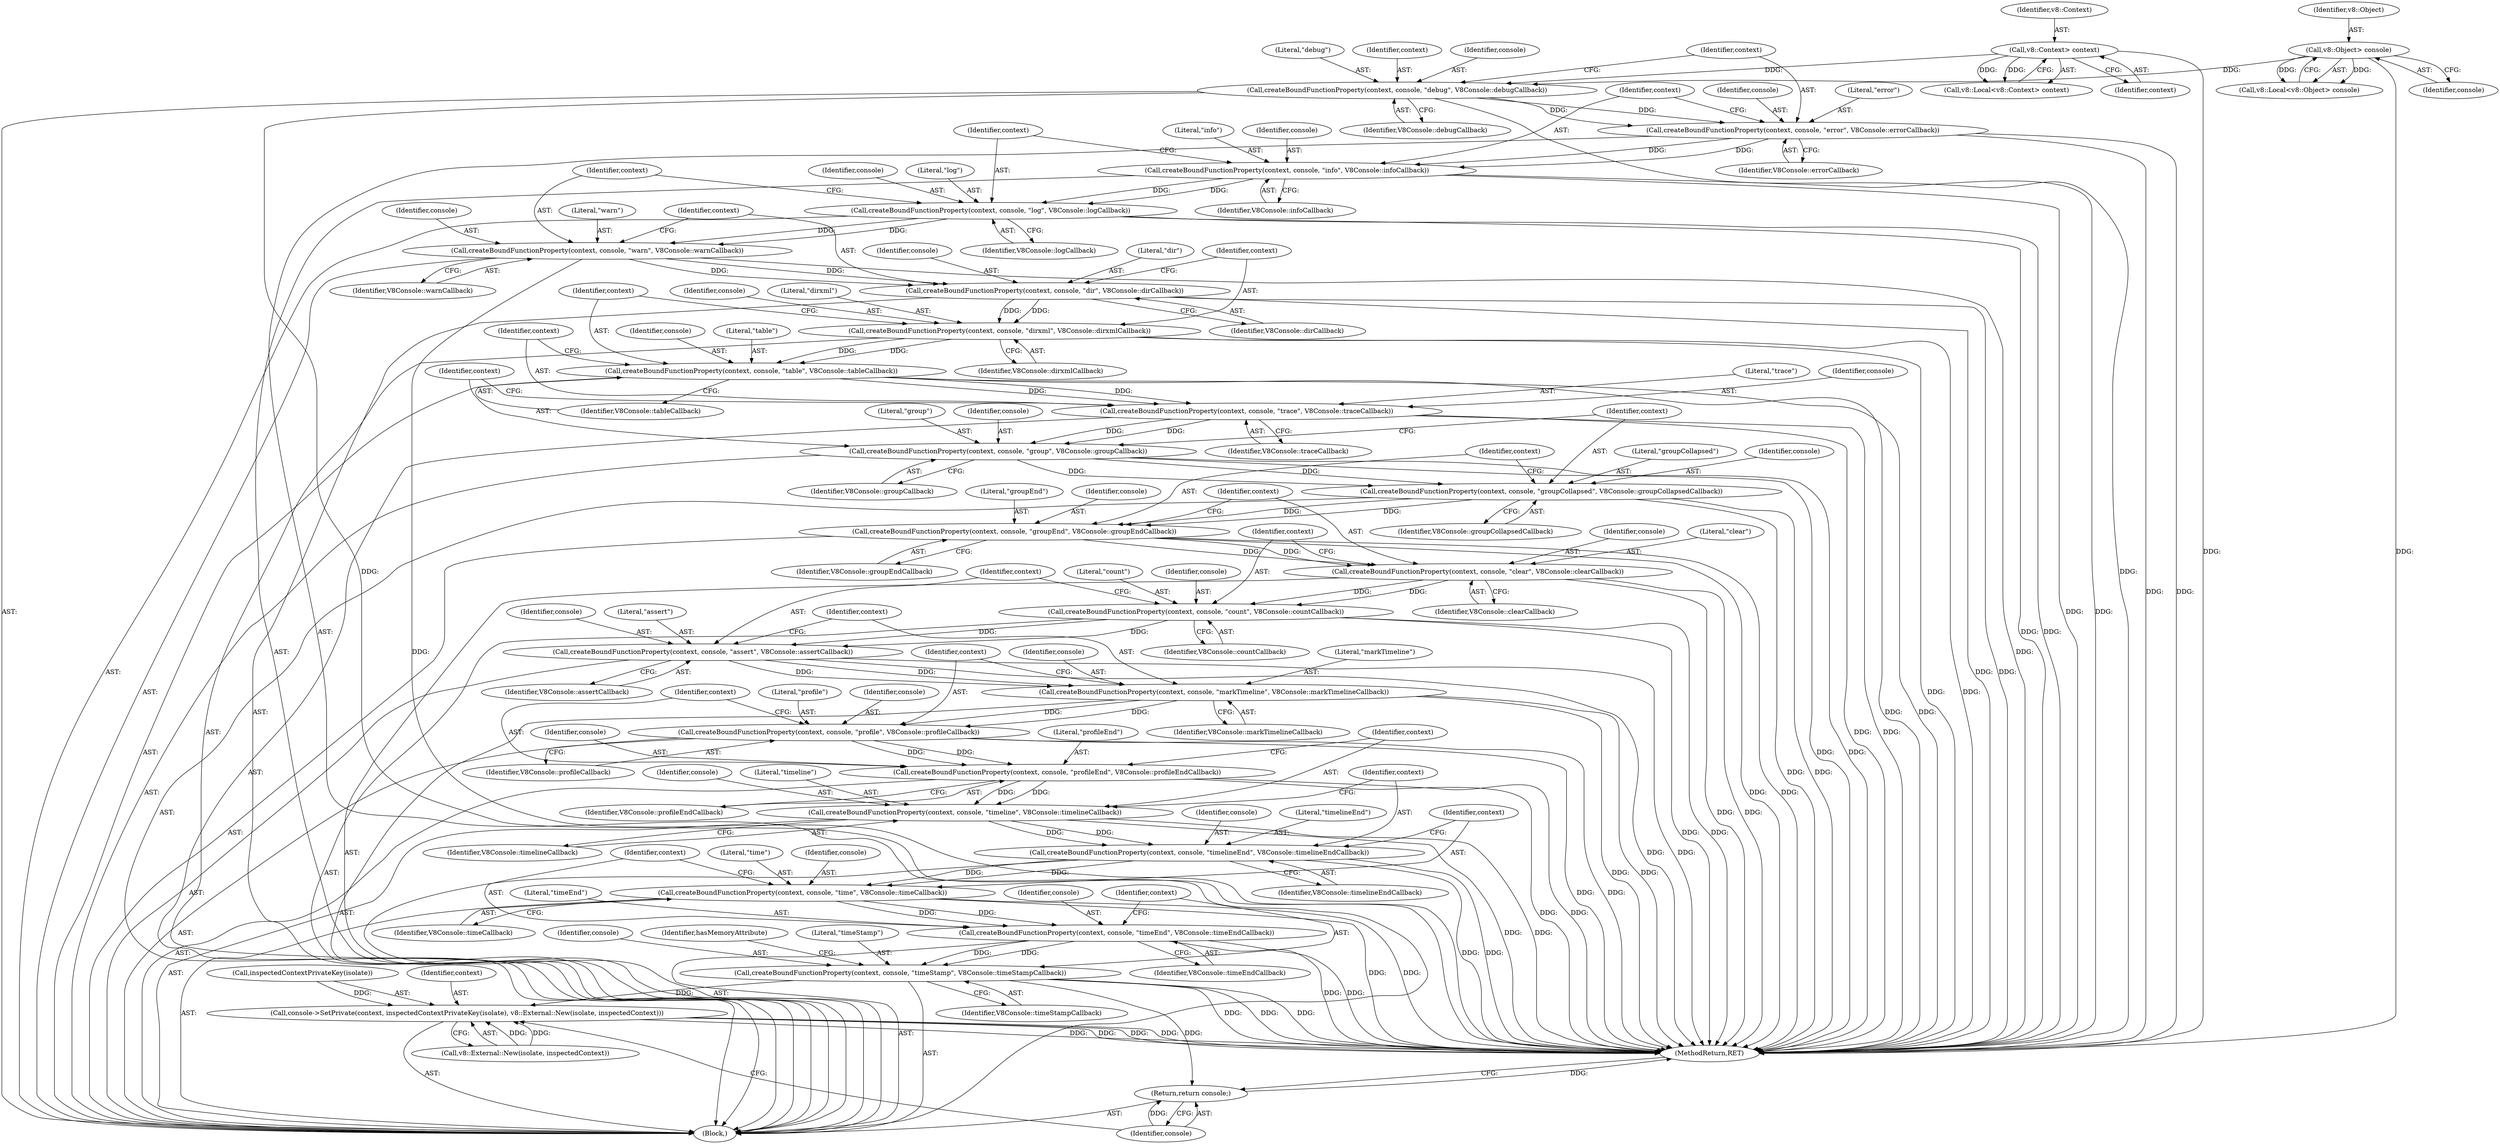 digraph "0_Chrome_93bc623489bdcfc7e9127614fcfb3258edf3f0f9_0@API" {
"1000212" [label="(Call,createBoundFunctionProperty(context, console, \"profile\", V8Console::profileCallback))"];
"1000207" [label="(Call,createBoundFunctionProperty(context, console, \"markTimeline\", V8Console::markTimelineCallback))"];
"1000202" [label="(Call,createBoundFunctionProperty(context, console, \"assert\", V8Console::assertCallback))"];
"1000197" [label="(Call,createBoundFunctionProperty(context, console, \"count\", V8Console::countCallback))"];
"1000192" [label="(Call,createBoundFunctionProperty(context, console, \"clear\", V8Console::clearCallback))"];
"1000187" [label="(Call,createBoundFunctionProperty(context, console, \"groupEnd\", V8Console::groupEndCallback))"];
"1000182" [label="(Call,createBoundFunctionProperty(context, console, \"groupCollapsed\", V8Console::groupCollapsedCallback))"];
"1000177" [label="(Call,createBoundFunctionProperty(context, console, \"group\", V8Console::groupCallback))"];
"1000172" [label="(Call,createBoundFunctionProperty(context, console, \"trace\", V8Console::traceCallback))"];
"1000167" [label="(Call,createBoundFunctionProperty(context, console, \"table\", V8Console::tableCallback))"];
"1000162" [label="(Call,createBoundFunctionProperty(context, console, \"dirxml\", V8Console::dirxmlCallback))"];
"1000157" [label="(Call,createBoundFunctionProperty(context, console, \"dir\", V8Console::dirCallback))"];
"1000152" [label="(Call,createBoundFunctionProperty(context, console, \"warn\", V8Console::warnCallback))"];
"1000147" [label="(Call,createBoundFunctionProperty(context, console, \"log\", V8Console::logCallback))"];
"1000142" [label="(Call,createBoundFunctionProperty(context, console, \"info\", V8Console::infoCallback))"];
"1000137" [label="(Call,createBoundFunctionProperty(context, console, \"error\", V8Console::errorCallback))"];
"1000132" [label="(Call,createBoundFunctionProperty(context, console, \"debug\", V8Console::debugCallback))"];
"1000107" [label="(Call,v8::Context> context)"];
"1000120" [label="(Call,v8::Object> console)"];
"1000217" [label="(Call,createBoundFunctionProperty(context, console, \"profileEnd\", V8Console::profileEndCallback))"];
"1000222" [label="(Call,createBoundFunctionProperty(context, console, \"timeline\", V8Console::timelineCallback))"];
"1000227" [label="(Call,createBoundFunctionProperty(context, console, \"timelineEnd\", V8Console::timelineEndCallback))"];
"1000232" [label="(Call,createBoundFunctionProperty(context, console, \"time\", V8Console::timeCallback))"];
"1000237" [label="(Call,createBoundFunctionProperty(context, console, \"timeEnd\", V8Console::timeEndCallback))"];
"1000242" [label="(Call,createBoundFunctionProperty(context, console, \"timeStamp\", V8Console::timeStampCallback))"];
"1000249" [label="(Call,console->SetPrivate(context, inspectedContextPrivateKey(isolate), v8::External::New(isolate, inspectedContext)))"];
"1000256" [label="(Return,return console;)"];
"1000249" [label="(Call,console->SetPrivate(context, inspectedContextPrivateKey(isolate), v8::External::New(isolate, inspectedContext)))"];
"1000146" [label="(Identifier,V8Console::infoCallback)"];
"1000145" [label="(Literal,\"info\")"];
"1000242" [label="(Call,createBoundFunctionProperty(context, console, \"timeStamp\", V8Console::timeStampCallback))"];
"1000193" [label="(Identifier,context)"];
"1000186" [label="(Identifier,V8Console::groupCollapsedCallback)"];
"1000183" [label="(Identifier,context)"];
"1000170" [label="(Literal,\"table\")"];
"1000258" [label="(MethodReturn,RET)"];
"1000234" [label="(Identifier,console)"];
"1000150" [label="(Literal,\"log\")"];
"1000163" [label="(Identifier,context)"];
"1000166" [label="(Identifier,V8Console::dirxmlCallback)"];
"1000181" [label="(Identifier,V8Console::groupCallback)"];
"1000134" [label="(Identifier,console)"];
"1000190" [label="(Literal,\"groupEnd\")"];
"1000194" [label="(Identifier,console)"];
"1000159" [label="(Identifier,console)"];
"1000225" [label="(Literal,\"timeline\")"];
"1000188" [label="(Identifier,context)"];
"1000158" [label="(Identifier,context)"];
"1000213" [label="(Identifier,context)"];
"1000120" [label="(Call,v8::Object> console)"];
"1000215" [label="(Literal,\"profile\")"];
"1000207" [label="(Call,createBoundFunctionProperty(context, console, \"markTimeline\", V8Console::markTimelineCallback))"];
"1000179" [label="(Identifier,console)"];
"1000251" [label="(Call,inspectedContextPrivateKey(isolate))"];
"1000205" [label="(Literal,\"assert\")"];
"1000202" [label="(Call,createBoundFunctionProperty(context, console, \"assert\", V8Console::assertCallback))"];
"1000201" [label="(Identifier,V8Console::countCallback)"];
"1000154" [label="(Identifier,console)"];
"1000139" [label="(Identifier,console)"];
"1000133" [label="(Identifier,context)"];
"1000121" [label="(Identifier,v8::Object)"];
"1000256" [label="(Return,return console;)"];
"1000219" [label="(Identifier,console)"];
"1000192" [label="(Call,createBoundFunctionProperty(context, console, \"clear\", V8Console::clearCallback))"];
"1000240" [label="(Literal,\"timeEnd\")"];
"1000212" [label="(Call,createBoundFunctionProperty(context, console, \"profile\", V8Console::profileCallback))"];
"1000189" [label="(Identifier,console)"];
"1000222" [label="(Call,createBoundFunctionProperty(context, console, \"timeline\", V8Console::timelineCallback))"];
"1000237" [label="(Call,createBoundFunctionProperty(context, console, \"timeEnd\", V8Console::timeEndCallback))"];
"1000206" [label="(Identifier,V8Console::assertCallback)"];
"1000175" [label="(Literal,\"trace\")"];
"1000164" [label="(Identifier,console)"];
"1000168" [label="(Identifier,context)"];
"1000245" [label="(Literal,\"timeStamp\")"];
"1000226" [label="(Identifier,V8Console::timelineCallback)"];
"1000147" [label="(Call,createBoundFunctionProperty(context, console, \"log\", V8Console::logCallback))"];
"1000230" [label="(Literal,\"timelineEnd\")"];
"1000253" [label="(Call,v8::External::New(isolate, inspectedContext))"];
"1000138" [label="(Identifier,context)"];
"1000108" [label="(Identifier,v8::Context)"];
"1000196" [label="(Identifier,V8Console::clearCallback)"];
"1000229" [label="(Identifier,console)"];
"1000157" [label="(Call,createBoundFunctionProperty(context, console, \"dir\", V8Console::dirCallback))"];
"1000109" [label="(Identifier,context)"];
"1000223" [label="(Identifier,context)"];
"1000211" [label="(Identifier,V8Console::markTimelineCallback)"];
"1000153" [label="(Identifier,context)"];
"1000173" [label="(Identifier,context)"];
"1000156" [label="(Identifier,V8Console::warnCallback)"];
"1000107" [label="(Call,v8::Context> context)"];
"1000210" [label="(Literal,\"markTimeline\")"];
"1000182" [label="(Call,createBoundFunctionProperty(context, console, \"groupCollapsed\", V8Console::groupCollapsedCallback))"];
"1000187" [label="(Call,createBoundFunctionProperty(context, console, \"groupEnd\", V8Console::groupEndCallback))"];
"1000105" [label="(Call,v8::Local<v8::Context> context)"];
"1000172" [label="(Call,createBoundFunctionProperty(context, console, \"trace\", V8Console::traceCallback))"];
"1000241" [label="(Identifier,V8Console::timeEndCallback)"];
"1000185" [label="(Literal,\"groupCollapsed\")"];
"1000165" [label="(Literal,\"dirxml\")"];
"1000140" [label="(Literal,\"error\")"];
"1000209" [label="(Identifier,console)"];
"1000232" [label="(Call,createBoundFunctionProperty(context, console, \"time\", V8Console::timeCallback))"];
"1000235" [label="(Literal,\"time\")"];
"1000161" [label="(Identifier,V8Console::dirCallback)"];
"1000257" [label="(Identifier,console)"];
"1000236" [label="(Identifier,V8Console::timeCallback)"];
"1000137" [label="(Call,createBoundFunctionProperty(context, console, \"error\", V8Console::errorCallback))"];
"1000221" [label="(Identifier,V8Console::profileEndCallback)"];
"1000199" [label="(Identifier,console)"];
"1000155" [label="(Literal,\"warn\")"];
"1000122" [label="(Identifier,console)"];
"1000204" [label="(Identifier,console)"];
"1000144" [label="(Identifier,console)"];
"1000218" [label="(Identifier,context)"];
"1000162" [label="(Call,createBoundFunctionProperty(context, console, \"dirxml\", V8Console::dirxmlCallback))"];
"1000136" [label="(Identifier,V8Console::debugCallback)"];
"1000177" [label="(Call,createBoundFunctionProperty(context, console, \"group\", V8Console::groupCallback))"];
"1000143" [label="(Identifier,context)"];
"1000167" [label="(Call,createBoundFunctionProperty(context, console, \"table\", V8Console::tableCallback))"];
"1000184" [label="(Identifier,console)"];
"1000214" [label="(Identifier,console)"];
"1000195" [label="(Literal,\"clear\")"];
"1000174" [label="(Identifier,console)"];
"1000208" [label="(Identifier,context)"];
"1000171" [label="(Identifier,V8Console::tableCallback)"];
"1000191" [label="(Identifier,V8Console::groupEndCallback)"];
"1000238" [label="(Identifier,context)"];
"1000149" [label="(Identifier,console)"];
"1000246" [label="(Identifier,V8Console::timeStampCallback)"];
"1000151" [label="(Identifier,V8Console::logCallback)"];
"1000216" [label="(Identifier,V8Console::profileCallback)"];
"1000239" [label="(Identifier,console)"];
"1000141" [label="(Identifier,V8Console::errorCallback)"];
"1000160" [label="(Literal,\"dir\")"];
"1000118" [label="(Call,v8::Local<v8::Object> console)"];
"1000228" [label="(Identifier,context)"];
"1000203" [label="(Identifier,context)"];
"1000142" [label="(Call,createBoundFunctionProperty(context, console, \"info\", V8Console::infoCallback))"];
"1000224" [label="(Identifier,console)"];
"1000233" [label="(Identifier,context)"];
"1000244" [label="(Identifier,console)"];
"1000197" [label="(Call,createBoundFunctionProperty(context, console, \"count\", V8Console::countCallback))"];
"1000248" [label="(Identifier,hasMemoryAttribute)"];
"1000250" [label="(Identifier,context)"];
"1000176" [label="(Identifier,V8Console::traceCallback)"];
"1000152" [label="(Call,createBoundFunctionProperty(context, console, \"warn\", V8Console::warnCallback))"];
"1000243" [label="(Identifier,context)"];
"1000180" [label="(Literal,\"group\")"];
"1000148" [label="(Identifier,context)"];
"1000198" [label="(Identifier,context)"];
"1000132" [label="(Call,createBoundFunctionProperty(context, console, \"debug\", V8Console::debugCallback))"];
"1000135" [label="(Literal,\"debug\")"];
"1000178" [label="(Identifier,context)"];
"1000227" [label="(Call,createBoundFunctionProperty(context, console, \"timelineEnd\", V8Console::timelineEndCallback))"];
"1000220" [label="(Literal,\"profileEnd\")"];
"1000169" [label="(Identifier,console)"];
"1000231" [label="(Identifier,V8Console::timelineEndCallback)"];
"1000200" [label="(Literal,\"count\")"];
"1000103" [label="(Block,)"];
"1000217" [label="(Call,createBoundFunctionProperty(context, console, \"profileEnd\", V8Console::profileEndCallback))"];
"1000212" -> "1000103"  [label="AST: "];
"1000212" -> "1000216"  [label="CFG: "];
"1000213" -> "1000212"  [label="AST: "];
"1000214" -> "1000212"  [label="AST: "];
"1000215" -> "1000212"  [label="AST: "];
"1000216" -> "1000212"  [label="AST: "];
"1000218" -> "1000212"  [label="CFG: "];
"1000212" -> "1000258"  [label="DDG: "];
"1000212" -> "1000258"  [label="DDG: "];
"1000207" -> "1000212"  [label="DDG: "];
"1000207" -> "1000212"  [label="DDG: "];
"1000212" -> "1000217"  [label="DDG: "];
"1000212" -> "1000217"  [label="DDG: "];
"1000207" -> "1000103"  [label="AST: "];
"1000207" -> "1000211"  [label="CFG: "];
"1000208" -> "1000207"  [label="AST: "];
"1000209" -> "1000207"  [label="AST: "];
"1000210" -> "1000207"  [label="AST: "];
"1000211" -> "1000207"  [label="AST: "];
"1000213" -> "1000207"  [label="CFG: "];
"1000207" -> "1000258"  [label="DDG: "];
"1000207" -> "1000258"  [label="DDG: "];
"1000202" -> "1000207"  [label="DDG: "];
"1000202" -> "1000207"  [label="DDG: "];
"1000202" -> "1000103"  [label="AST: "];
"1000202" -> "1000206"  [label="CFG: "];
"1000203" -> "1000202"  [label="AST: "];
"1000204" -> "1000202"  [label="AST: "];
"1000205" -> "1000202"  [label="AST: "];
"1000206" -> "1000202"  [label="AST: "];
"1000208" -> "1000202"  [label="CFG: "];
"1000202" -> "1000258"  [label="DDG: "];
"1000202" -> "1000258"  [label="DDG: "];
"1000197" -> "1000202"  [label="DDG: "];
"1000197" -> "1000202"  [label="DDG: "];
"1000197" -> "1000103"  [label="AST: "];
"1000197" -> "1000201"  [label="CFG: "];
"1000198" -> "1000197"  [label="AST: "];
"1000199" -> "1000197"  [label="AST: "];
"1000200" -> "1000197"  [label="AST: "];
"1000201" -> "1000197"  [label="AST: "];
"1000203" -> "1000197"  [label="CFG: "];
"1000197" -> "1000258"  [label="DDG: "];
"1000197" -> "1000258"  [label="DDG: "];
"1000192" -> "1000197"  [label="DDG: "];
"1000192" -> "1000197"  [label="DDG: "];
"1000192" -> "1000103"  [label="AST: "];
"1000192" -> "1000196"  [label="CFG: "];
"1000193" -> "1000192"  [label="AST: "];
"1000194" -> "1000192"  [label="AST: "];
"1000195" -> "1000192"  [label="AST: "];
"1000196" -> "1000192"  [label="AST: "];
"1000198" -> "1000192"  [label="CFG: "];
"1000192" -> "1000258"  [label="DDG: "];
"1000192" -> "1000258"  [label="DDG: "];
"1000187" -> "1000192"  [label="DDG: "];
"1000187" -> "1000192"  [label="DDG: "];
"1000187" -> "1000103"  [label="AST: "];
"1000187" -> "1000191"  [label="CFG: "];
"1000188" -> "1000187"  [label="AST: "];
"1000189" -> "1000187"  [label="AST: "];
"1000190" -> "1000187"  [label="AST: "];
"1000191" -> "1000187"  [label="AST: "];
"1000193" -> "1000187"  [label="CFG: "];
"1000187" -> "1000258"  [label="DDG: "];
"1000187" -> "1000258"  [label="DDG: "];
"1000182" -> "1000187"  [label="DDG: "];
"1000182" -> "1000187"  [label="DDG: "];
"1000182" -> "1000103"  [label="AST: "];
"1000182" -> "1000186"  [label="CFG: "];
"1000183" -> "1000182"  [label="AST: "];
"1000184" -> "1000182"  [label="AST: "];
"1000185" -> "1000182"  [label="AST: "];
"1000186" -> "1000182"  [label="AST: "];
"1000188" -> "1000182"  [label="CFG: "];
"1000182" -> "1000258"  [label="DDG: "];
"1000182" -> "1000258"  [label="DDG: "];
"1000177" -> "1000182"  [label="DDG: "];
"1000177" -> "1000182"  [label="DDG: "];
"1000177" -> "1000103"  [label="AST: "];
"1000177" -> "1000181"  [label="CFG: "];
"1000178" -> "1000177"  [label="AST: "];
"1000179" -> "1000177"  [label="AST: "];
"1000180" -> "1000177"  [label="AST: "];
"1000181" -> "1000177"  [label="AST: "];
"1000183" -> "1000177"  [label="CFG: "];
"1000177" -> "1000258"  [label="DDG: "];
"1000177" -> "1000258"  [label="DDG: "];
"1000172" -> "1000177"  [label="DDG: "];
"1000172" -> "1000177"  [label="DDG: "];
"1000172" -> "1000103"  [label="AST: "];
"1000172" -> "1000176"  [label="CFG: "];
"1000173" -> "1000172"  [label="AST: "];
"1000174" -> "1000172"  [label="AST: "];
"1000175" -> "1000172"  [label="AST: "];
"1000176" -> "1000172"  [label="AST: "];
"1000178" -> "1000172"  [label="CFG: "];
"1000172" -> "1000258"  [label="DDG: "];
"1000172" -> "1000258"  [label="DDG: "];
"1000167" -> "1000172"  [label="DDG: "];
"1000167" -> "1000172"  [label="DDG: "];
"1000167" -> "1000103"  [label="AST: "];
"1000167" -> "1000171"  [label="CFG: "];
"1000168" -> "1000167"  [label="AST: "];
"1000169" -> "1000167"  [label="AST: "];
"1000170" -> "1000167"  [label="AST: "];
"1000171" -> "1000167"  [label="AST: "];
"1000173" -> "1000167"  [label="CFG: "];
"1000167" -> "1000258"  [label="DDG: "];
"1000167" -> "1000258"  [label="DDG: "];
"1000162" -> "1000167"  [label="DDG: "];
"1000162" -> "1000167"  [label="DDG: "];
"1000162" -> "1000103"  [label="AST: "];
"1000162" -> "1000166"  [label="CFG: "];
"1000163" -> "1000162"  [label="AST: "];
"1000164" -> "1000162"  [label="AST: "];
"1000165" -> "1000162"  [label="AST: "];
"1000166" -> "1000162"  [label="AST: "];
"1000168" -> "1000162"  [label="CFG: "];
"1000162" -> "1000258"  [label="DDG: "];
"1000162" -> "1000258"  [label="DDG: "];
"1000157" -> "1000162"  [label="DDG: "];
"1000157" -> "1000162"  [label="DDG: "];
"1000157" -> "1000103"  [label="AST: "];
"1000157" -> "1000161"  [label="CFG: "];
"1000158" -> "1000157"  [label="AST: "];
"1000159" -> "1000157"  [label="AST: "];
"1000160" -> "1000157"  [label="AST: "];
"1000161" -> "1000157"  [label="AST: "];
"1000163" -> "1000157"  [label="CFG: "];
"1000157" -> "1000258"  [label="DDG: "];
"1000157" -> "1000258"  [label="DDG: "];
"1000152" -> "1000157"  [label="DDG: "];
"1000152" -> "1000157"  [label="DDG: "];
"1000152" -> "1000103"  [label="AST: "];
"1000152" -> "1000156"  [label="CFG: "];
"1000153" -> "1000152"  [label="AST: "];
"1000154" -> "1000152"  [label="AST: "];
"1000155" -> "1000152"  [label="AST: "];
"1000156" -> "1000152"  [label="AST: "];
"1000158" -> "1000152"  [label="CFG: "];
"1000152" -> "1000258"  [label="DDG: "];
"1000152" -> "1000258"  [label="DDG: "];
"1000147" -> "1000152"  [label="DDG: "];
"1000147" -> "1000152"  [label="DDG: "];
"1000147" -> "1000103"  [label="AST: "];
"1000147" -> "1000151"  [label="CFG: "];
"1000148" -> "1000147"  [label="AST: "];
"1000149" -> "1000147"  [label="AST: "];
"1000150" -> "1000147"  [label="AST: "];
"1000151" -> "1000147"  [label="AST: "];
"1000153" -> "1000147"  [label="CFG: "];
"1000147" -> "1000258"  [label="DDG: "];
"1000147" -> "1000258"  [label="DDG: "];
"1000142" -> "1000147"  [label="DDG: "];
"1000142" -> "1000147"  [label="DDG: "];
"1000142" -> "1000103"  [label="AST: "];
"1000142" -> "1000146"  [label="CFG: "];
"1000143" -> "1000142"  [label="AST: "];
"1000144" -> "1000142"  [label="AST: "];
"1000145" -> "1000142"  [label="AST: "];
"1000146" -> "1000142"  [label="AST: "];
"1000148" -> "1000142"  [label="CFG: "];
"1000142" -> "1000258"  [label="DDG: "];
"1000142" -> "1000258"  [label="DDG: "];
"1000137" -> "1000142"  [label="DDG: "];
"1000137" -> "1000142"  [label="DDG: "];
"1000137" -> "1000103"  [label="AST: "];
"1000137" -> "1000141"  [label="CFG: "];
"1000138" -> "1000137"  [label="AST: "];
"1000139" -> "1000137"  [label="AST: "];
"1000140" -> "1000137"  [label="AST: "];
"1000141" -> "1000137"  [label="AST: "];
"1000143" -> "1000137"  [label="CFG: "];
"1000137" -> "1000258"  [label="DDG: "];
"1000137" -> "1000258"  [label="DDG: "];
"1000132" -> "1000137"  [label="DDG: "];
"1000132" -> "1000137"  [label="DDG: "];
"1000132" -> "1000103"  [label="AST: "];
"1000132" -> "1000136"  [label="CFG: "];
"1000133" -> "1000132"  [label="AST: "];
"1000134" -> "1000132"  [label="AST: "];
"1000135" -> "1000132"  [label="AST: "];
"1000136" -> "1000132"  [label="AST: "];
"1000138" -> "1000132"  [label="CFG: "];
"1000132" -> "1000258"  [label="DDG: "];
"1000132" -> "1000258"  [label="DDG: "];
"1000107" -> "1000132"  [label="DDG: "];
"1000120" -> "1000132"  [label="DDG: "];
"1000107" -> "1000105"  [label="AST: "];
"1000107" -> "1000109"  [label="CFG: "];
"1000108" -> "1000107"  [label="AST: "];
"1000109" -> "1000107"  [label="AST: "];
"1000105" -> "1000107"  [label="CFG: "];
"1000107" -> "1000258"  [label="DDG: "];
"1000107" -> "1000105"  [label="DDG: "];
"1000107" -> "1000105"  [label="DDG: "];
"1000120" -> "1000118"  [label="AST: "];
"1000120" -> "1000122"  [label="CFG: "];
"1000121" -> "1000120"  [label="AST: "];
"1000122" -> "1000120"  [label="AST: "];
"1000118" -> "1000120"  [label="CFG: "];
"1000120" -> "1000258"  [label="DDG: "];
"1000120" -> "1000118"  [label="DDG: "];
"1000120" -> "1000118"  [label="DDG: "];
"1000217" -> "1000103"  [label="AST: "];
"1000217" -> "1000221"  [label="CFG: "];
"1000218" -> "1000217"  [label="AST: "];
"1000219" -> "1000217"  [label="AST: "];
"1000220" -> "1000217"  [label="AST: "];
"1000221" -> "1000217"  [label="AST: "];
"1000223" -> "1000217"  [label="CFG: "];
"1000217" -> "1000258"  [label="DDG: "];
"1000217" -> "1000258"  [label="DDG: "];
"1000217" -> "1000222"  [label="DDG: "];
"1000217" -> "1000222"  [label="DDG: "];
"1000222" -> "1000103"  [label="AST: "];
"1000222" -> "1000226"  [label="CFG: "];
"1000223" -> "1000222"  [label="AST: "];
"1000224" -> "1000222"  [label="AST: "];
"1000225" -> "1000222"  [label="AST: "];
"1000226" -> "1000222"  [label="AST: "];
"1000228" -> "1000222"  [label="CFG: "];
"1000222" -> "1000258"  [label="DDG: "];
"1000222" -> "1000258"  [label="DDG: "];
"1000222" -> "1000227"  [label="DDG: "];
"1000222" -> "1000227"  [label="DDG: "];
"1000227" -> "1000103"  [label="AST: "];
"1000227" -> "1000231"  [label="CFG: "];
"1000228" -> "1000227"  [label="AST: "];
"1000229" -> "1000227"  [label="AST: "];
"1000230" -> "1000227"  [label="AST: "];
"1000231" -> "1000227"  [label="AST: "];
"1000233" -> "1000227"  [label="CFG: "];
"1000227" -> "1000258"  [label="DDG: "];
"1000227" -> "1000258"  [label="DDG: "];
"1000227" -> "1000232"  [label="DDG: "];
"1000227" -> "1000232"  [label="DDG: "];
"1000232" -> "1000103"  [label="AST: "];
"1000232" -> "1000236"  [label="CFG: "];
"1000233" -> "1000232"  [label="AST: "];
"1000234" -> "1000232"  [label="AST: "];
"1000235" -> "1000232"  [label="AST: "];
"1000236" -> "1000232"  [label="AST: "];
"1000238" -> "1000232"  [label="CFG: "];
"1000232" -> "1000258"  [label="DDG: "];
"1000232" -> "1000258"  [label="DDG: "];
"1000232" -> "1000237"  [label="DDG: "];
"1000232" -> "1000237"  [label="DDG: "];
"1000237" -> "1000103"  [label="AST: "];
"1000237" -> "1000241"  [label="CFG: "];
"1000238" -> "1000237"  [label="AST: "];
"1000239" -> "1000237"  [label="AST: "];
"1000240" -> "1000237"  [label="AST: "];
"1000241" -> "1000237"  [label="AST: "];
"1000243" -> "1000237"  [label="CFG: "];
"1000237" -> "1000258"  [label="DDG: "];
"1000237" -> "1000258"  [label="DDG: "];
"1000237" -> "1000242"  [label="DDG: "];
"1000237" -> "1000242"  [label="DDG: "];
"1000242" -> "1000103"  [label="AST: "];
"1000242" -> "1000246"  [label="CFG: "];
"1000243" -> "1000242"  [label="AST: "];
"1000244" -> "1000242"  [label="AST: "];
"1000245" -> "1000242"  [label="AST: "];
"1000246" -> "1000242"  [label="AST: "];
"1000248" -> "1000242"  [label="CFG: "];
"1000242" -> "1000258"  [label="DDG: "];
"1000242" -> "1000258"  [label="DDG: "];
"1000242" -> "1000258"  [label="DDG: "];
"1000242" -> "1000249"  [label="DDG: "];
"1000242" -> "1000256"  [label="DDG: "];
"1000249" -> "1000103"  [label="AST: "];
"1000249" -> "1000253"  [label="CFG: "];
"1000250" -> "1000249"  [label="AST: "];
"1000251" -> "1000249"  [label="AST: "];
"1000253" -> "1000249"  [label="AST: "];
"1000257" -> "1000249"  [label="CFG: "];
"1000249" -> "1000258"  [label="DDG: "];
"1000249" -> "1000258"  [label="DDG: "];
"1000249" -> "1000258"  [label="DDG: "];
"1000249" -> "1000258"  [label="DDG: "];
"1000251" -> "1000249"  [label="DDG: "];
"1000253" -> "1000249"  [label="DDG: "];
"1000253" -> "1000249"  [label="DDG: "];
"1000256" -> "1000103"  [label="AST: "];
"1000256" -> "1000257"  [label="CFG: "];
"1000257" -> "1000256"  [label="AST: "];
"1000258" -> "1000256"  [label="CFG: "];
"1000256" -> "1000258"  [label="DDG: "];
"1000257" -> "1000256"  [label="DDG: "];
}
